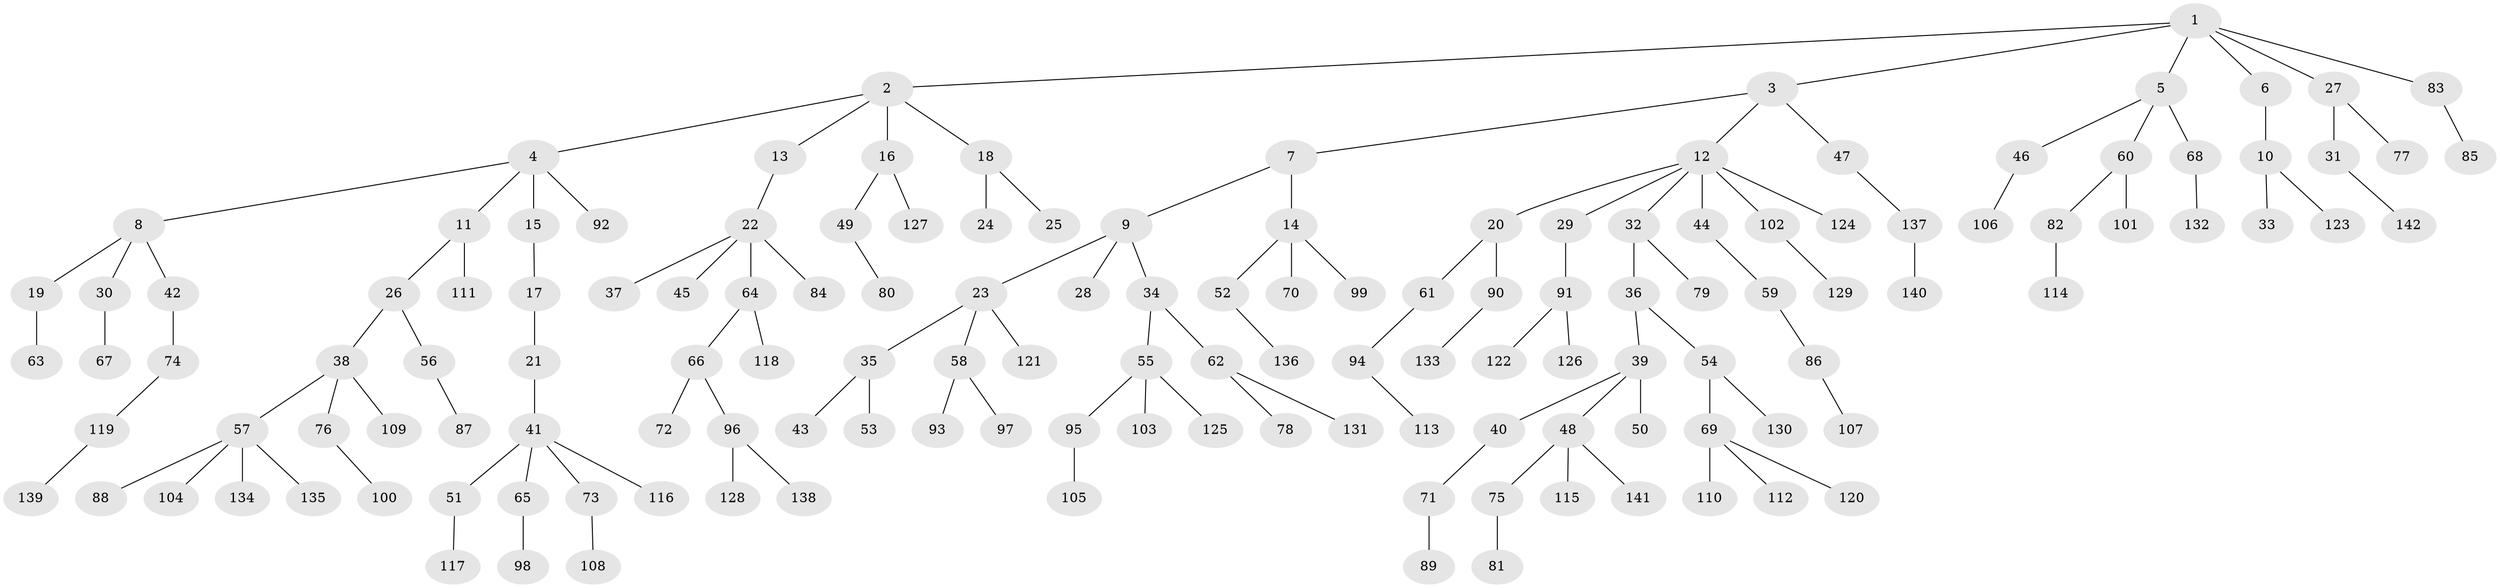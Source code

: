 // coarse degree distribution, {8: 0.0136986301369863, 5: 0.0136986301369863, 4: 0.0684931506849315, 2: 0.3013698630136986, 3: 0.1232876712328767, 1: 0.4657534246575342, 6: 0.0136986301369863}
// Generated by graph-tools (version 1.1) at 2025/51/03/04/25 22:51:50]
// undirected, 142 vertices, 141 edges
graph export_dot {
  node [color=gray90,style=filled];
  1;
  2;
  3;
  4;
  5;
  6;
  7;
  8;
  9;
  10;
  11;
  12;
  13;
  14;
  15;
  16;
  17;
  18;
  19;
  20;
  21;
  22;
  23;
  24;
  25;
  26;
  27;
  28;
  29;
  30;
  31;
  32;
  33;
  34;
  35;
  36;
  37;
  38;
  39;
  40;
  41;
  42;
  43;
  44;
  45;
  46;
  47;
  48;
  49;
  50;
  51;
  52;
  53;
  54;
  55;
  56;
  57;
  58;
  59;
  60;
  61;
  62;
  63;
  64;
  65;
  66;
  67;
  68;
  69;
  70;
  71;
  72;
  73;
  74;
  75;
  76;
  77;
  78;
  79;
  80;
  81;
  82;
  83;
  84;
  85;
  86;
  87;
  88;
  89;
  90;
  91;
  92;
  93;
  94;
  95;
  96;
  97;
  98;
  99;
  100;
  101;
  102;
  103;
  104;
  105;
  106;
  107;
  108;
  109;
  110;
  111;
  112;
  113;
  114;
  115;
  116;
  117;
  118;
  119;
  120;
  121;
  122;
  123;
  124;
  125;
  126;
  127;
  128;
  129;
  130;
  131;
  132;
  133;
  134;
  135;
  136;
  137;
  138;
  139;
  140;
  141;
  142;
  1 -- 2;
  1 -- 3;
  1 -- 5;
  1 -- 6;
  1 -- 27;
  1 -- 83;
  2 -- 4;
  2 -- 13;
  2 -- 16;
  2 -- 18;
  3 -- 7;
  3 -- 12;
  3 -- 47;
  4 -- 8;
  4 -- 11;
  4 -- 15;
  4 -- 92;
  5 -- 46;
  5 -- 60;
  5 -- 68;
  6 -- 10;
  7 -- 9;
  7 -- 14;
  8 -- 19;
  8 -- 30;
  8 -- 42;
  9 -- 23;
  9 -- 28;
  9 -- 34;
  10 -- 33;
  10 -- 123;
  11 -- 26;
  11 -- 111;
  12 -- 20;
  12 -- 29;
  12 -- 32;
  12 -- 44;
  12 -- 102;
  12 -- 124;
  13 -- 22;
  14 -- 52;
  14 -- 70;
  14 -- 99;
  15 -- 17;
  16 -- 49;
  16 -- 127;
  17 -- 21;
  18 -- 24;
  18 -- 25;
  19 -- 63;
  20 -- 61;
  20 -- 90;
  21 -- 41;
  22 -- 37;
  22 -- 45;
  22 -- 64;
  22 -- 84;
  23 -- 35;
  23 -- 58;
  23 -- 121;
  26 -- 38;
  26 -- 56;
  27 -- 31;
  27 -- 77;
  29 -- 91;
  30 -- 67;
  31 -- 142;
  32 -- 36;
  32 -- 79;
  34 -- 55;
  34 -- 62;
  35 -- 43;
  35 -- 53;
  36 -- 39;
  36 -- 54;
  38 -- 57;
  38 -- 76;
  38 -- 109;
  39 -- 40;
  39 -- 48;
  39 -- 50;
  40 -- 71;
  41 -- 51;
  41 -- 65;
  41 -- 73;
  41 -- 116;
  42 -- 74;
  44 -- 59;
  46 -- 106;
  47 -- 137;
  48 -- 75;
  48 -- 115;
  48 -- 141;
  49 -- 80;
  51 -- 117;
  52 -- 136;
  54 -- 69;
  54 -- 130;
  55 -- 95;
  55 -- 103;
  55 -- 125;
  56 -- 87;
  57 -- 88;
  57 -- 104;
  57 -- 134;
  57 -- 135;
  58 -- 93;
  58 -- 97;
  59 -- 86;
  60 -- 82;
  60 -- 101;
  61 -- 94;
  62 -- 78;
  62 -- 131;
  64 -- 66;
  64 -- 118;
  65 -- 98;
  66 -- 72;
  66 -- 96;
  68 -- 132;
  69 -- 110;
  69 -- 112;
  69 -- 120;
  71 -- 89;
  73 -- 108;
  74 -- 119;
  75 -- 81;
  76 -- 100;
  82 -- 114;
  83 -- 85;
  86 -- 107;
  90 -- 133;
  91 -- 122;
  91 -- 126;
  94 -- 113;
  95 -- 105;
  96 -- 128;
  96 -- 138;
  102 -- 129;
  119 -- 139;
  137 -- 140;
}
